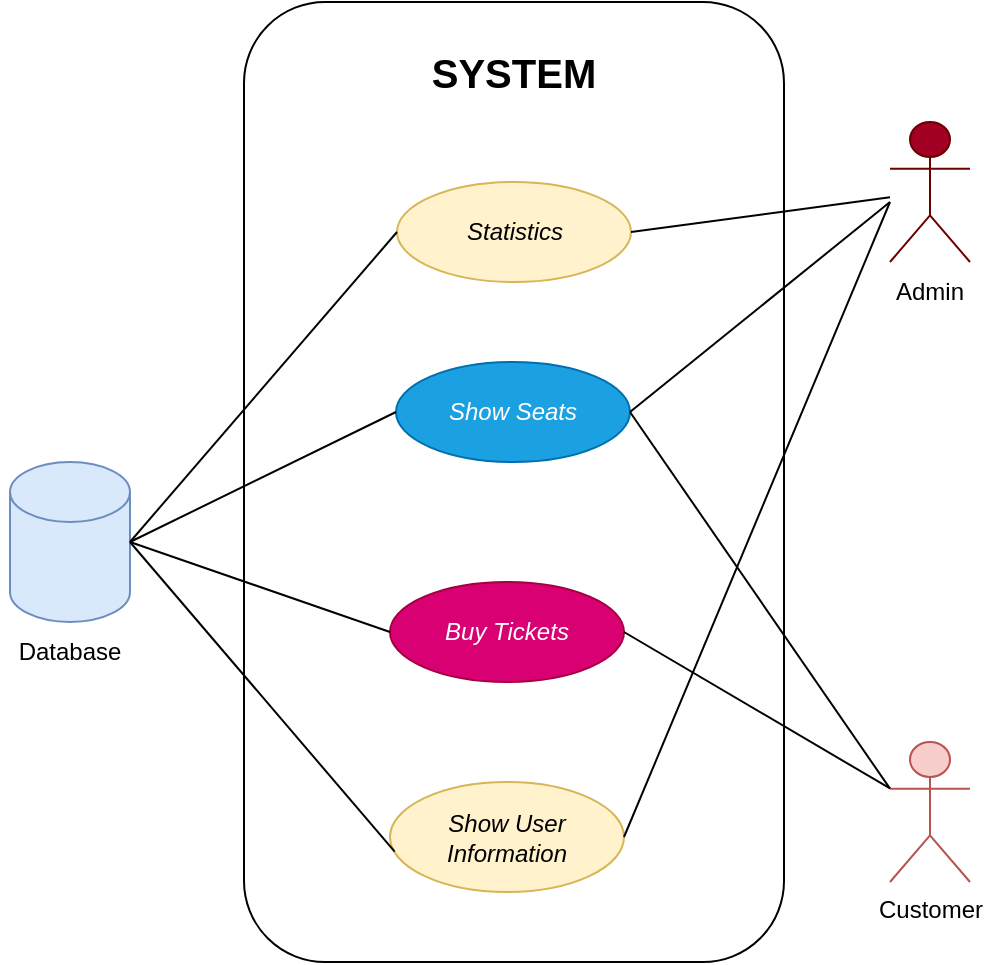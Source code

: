 <mxfile version="14.1.3" type="device"><diagram id="UiWaYhfOGGqpVsbAq8Vz" name="Page-1"><mxGraphModel dx="1038" dy="580" grid="1" gridSize="10" guides="1" tooltips="1" connect="1" arrows="1" fold="1" page="1" pageScale="1" pageWidth="583" pageHeight="827" background="#ffffff" math="0" shadow="0"><root><mxCell id="0"/><mxCell id="1" parent="0"/><mxCell id="YSwGC77AWFqY10EAKdxe-3" value="Actor" style="shape=umlActor;verticalLabelPosition=bottom;verticalAlign=top;html=1;outlineConnect=0;fillColor=#a20025;strokeColor=#6F0000;fontColor=#ffffff;" parent="1" vertex="1"><mxGeometry x="480" y="210" width="40" height="70" as="geometry"/></mxCell><mxCell id="YSwGC77AWFqY10EAKdxe-4" value="Customer" style="shape=umlActor;verticalLabelPosition=bottom;verticalAlign=top;html=1;outlineConnect=0;fillColor=#f8cecc;strokeColor=#b85450;" parent="1" vertex="1"><mxGeometry x="480" y="520" width="40" height="70" as="geometry"/></mxCell><mxCell id="YSwGC77AWFqY10EAKdxe-7" value="" style="shape=cylinder3;whiteSpace=wrap;html=1;boundedLbl=1;backgroundOutline=1;size=15;fillColor=#dae8fc;strokeColor=#6c8ebf;" parent="1" vertex="1"><mxGeometry x="40" y="380" width="60" height="80" as="geometry"/></mxCell><mxCell id="YSwGC77AWFqY10EAKdxe-8" value="Database" style="text;html=1;strokeColor=none;fillColor=none;align=center;verticalAlign=middle;whiteSpace=wrap;rounded=0;" parent="1" vertex="1"><mxGeometry x="35" y="460" width="70" height="30" as="geometry"/></mxCell><mxCell id="YSwGC77AWFqY10EAKdxe-9" value="Admin" style="text;html=1;strokeColor=none;fillColor=none;align=center;verticalAlign=middle;whiteSpace=wrap;rounded=0;" parent="1" vertex="1"><mxGeometry x="465" y="280" width="70" height="30" as="geometry"/></mxCell><mxCell id="YSwGC77AWFqY10EAKdxe-12" value="" style="rounded=1;whiteSpace=wrap;html=1;" parent="1" vertex="1"><mxGeometry x="157" y="150" width="270" height="480" as="geometry"/></mxCell><mxCell id="YSwGC77AWFqY10EAKdxe-13" value="&lt;font style=&quot;font-size: 20px&quot;&gt;&lt;b&gt;SYSTEM&lt;/b&gt;&lt;/font&gt;" style="text;html=1;strokeColor=none;fillColor=none;align=center;verticalAlign=middle;whiteSpace=wrap;rounded=0;" parent="1" vertex="1"><mxGeometry x="221" y="170" width="142" height="30" as="geometry"/></mxCell><mxCell id="YSwGC77AWFqY10EAKdxe-14" value="&lt;i&gt;Statistics&lt;/i&gt;" style="ellipse;whiteSpace=wrap;html=1;rounded=0;fillColor=#fff2cc;strokeColor=#d6b656;" parent="1" vertex="1"><mxGeometry x="233.5" y="240" width="117" height="50" as="geometry"/></mxCell><mxCell id="YSwGC77AWFqY10EAKdxe-16" value="&lt;i&gt;Show Seats&lt;/i&gt;" style="ellipse;whiteSpace=wrap;html=1;rounded=0;fillColor=#1ba1e2;strokeColor=#006EAF;fontColor=#ffffff;" parent="1" vertex="1"><mxGeometry x="233" y="330" width="117" height="50" as="geometry"/></mxCell><mxCell id="YSwGC77AWFqY10EAKdxe-17" value="&lt;i&gt;Buy Tickets&lt;/i&gt;" style="ellipse;whiteSpace=wrap;html=1;rounded=0;fillColor=#d80073;strokeColor=#A50040;fontColor=#ffffff;" parent="1" vertex="1"><mxGeometry x="230" y="440" width="117" height="50" as="geometry"/></mxCell><mxCell id="YSwGC77AWFqY10EAKdxe-18" value="&lt;i&gt;Show User Information&lt;/i&gt;" style="ellipse;whiteSpace=wrap;html=1;rounded=0;fillColor=#fff2cc;strokeColor=#d6b656;" parent="1" vertex="1"><mxGeometry x="230" y="540" width="117" height="55" as="geometry"/></mxCell><mxCell id="YSwGC77AWFqY10EAKdxe-20" value="" style="endArrow=none;html=1;exitX=1;exitY=0.5;exitDx=0;exitDy=0;exitPerimeter=0;entryX=0;entryY=0.5;entryDx=0;entryDy=0;" parent="1" source="YSwGC77AWFqY10EAKdxe-7" target="YSwGC77AWFqY10EAKdxe-14" edge="1"><mxGeometry width="50" height="50" relative="1" as="geometry"><mxPoint x="300" y="420" as="sourcePoint"/><mxPoint x="350" y="370" as="targetPoint"/></mxGeometry></mxCell><mxCell id="YSwGC77AWFqY10EAKdxe-21" value="" style="endArrow=none;html=1;exitX=1;exitY=0.5;exitDx=0;exitDy=0;exitPerimeter=0;entryX=0;entryY=0.5;entryDx=0;entryDy=0;" parent="1" source="YSwGC77AWFqY10EAKdxe-7" target="YSwGC77AWFqY10EAKdxe-16" edge="1"><mxGeometry width="50" height="50" relative="1" as="geometry"><mxPoint x="300" y="420" as="sourcePoint"/><mxPoint x="350" y="370" as="targetPoint"/></mxGeometry></mxCell><mxCell id="YSwGC77AWFqY10EAKdxe-22" value="" style="endArrow=none;html=1;entryX=0;entryY=0.5;entryDx=0;entryDy=0;" parent="1" target="YSwGC77AWFqY10EAKdxe-17" edge="1"><mxGeometry width="50" height="50" relative="1" as="geometry"><mxPoint x="100" y="420" as="sourcePoint"/><mxPoint x="350" y="370" as="targetPoint"/></mxGeometry></mxCell><mxCell id="YSwGC77AWFqY10EAKdxe-23" value="" style="endArrow=none;html=1;exitX=1;exitY=0.5;exitDx=0;exitDy=0;exitPerimeter=0;entryX=0.02;entryY=0.633;entryDx=0;entryDy=0;entryPerimeter=0;" parent="1" source="YSwGC77AWFqY10EAKdxe-7" target="YSwGC77AWFqY10EAKdxe-18" edge="1"><mxGeometry width="50" height="50" relative="1" as="geometry"><mxPoint x="300" y="420" as="sourcePoint"/><mxPoint x="350" y="370" as="targetPoint"/></mxGeometry></mxCell><mxCell id="YSwGC77AWFqY10EAKdxe-24" value="" style="endArrow=none;html=1;entryX=1;entryY=0.5;entryDx=0;entryDy=0;" parent="1" source="YSwGC77AWFqY10EAKdxe-3" target="YSwGC77AWFqY10EAKdxe-14" edge="1"><mxGeometry width="50" height="50" relative="1" as="geometry"><mxPoint x="300" y="420" as="sourcePoint"/><mxPoint x="350" y="370" as="targetPoint"/></mxGeometry></mxCell><mxCell id="YSwGC77AWFqY10EAKdxe-25" value="" style="endArrow=none;html=1;exitX=1;exitY=0.5;exitDx=0;exitDy=0;" parent="1" source="YSwGC77AWFqY10EAKdxe-18" edge="1"><mxGeometry width="50" height="50" relative="1" as="geometry"><mxPoint x="300" y="420" as="sourcePoint"/><mxPoint x="480" y="250" as="targetPoint"/></mxGeometry></mxCell><mxCell id="YSwGC77AWFqY10EAKdxe-26" value="" style="endArrow=none;html=1;exitX=1;exitY=0.5;exitDx=0;exitDy=0;" parent="1" source="YSwGC77AWFqY10EAKdxe-17" target="YSwGC77AWFqY10EAKdxe-4" edge="1"><mxGeometry width="50" height="50" relative="1" as="geometry"><mxPoint x="300" y="420" as="sourcePoint"/><mxPoint x="350" y="370" as="targetPoint"/></mxGeometry></mxCell><mxCell id="YSwGC77AWFqY10EAKdxe-27" value="" style="endArrow=none;html=1;exitX=1;exitY=0.5;exitDx=0;exitDy=0;" parent="1" source="YSwGC77AWFqY10EAKdxe-16" edge="1"><mxGeometry width="50" height="50" relative="1" as="geometry"><mxPoint x="300" y="420" as="sourcePoint"/><mxPoint x="480" y="250" as="targetPoint"/></mxGeometry></mxCell><mxCell id="YSwGC77AWFqY10EAKdxe-30" value="" style="endArrow=none;html=1;entryX=1;entryY=0.5;entryDx=0;entryDy=0;exitX=0;exitY=0.333;exitDx=0;exitDy=0;exitPerimeter=0;" parent="1" source="YSwGC77AWFqY10EAKdxe-4" target="YSwGC77AWFqY10EAKdxe-16" edge="1"><mxGeometry width="50" height="50" relative="1" as="geometry"><mxPoint x="530" y="420" as="sourcePoint"/><mxPoint x="350" y="370" as="targetPoint"/></mxGeometry></mxCell></root></mxGraphModel></diagram></mxfile>